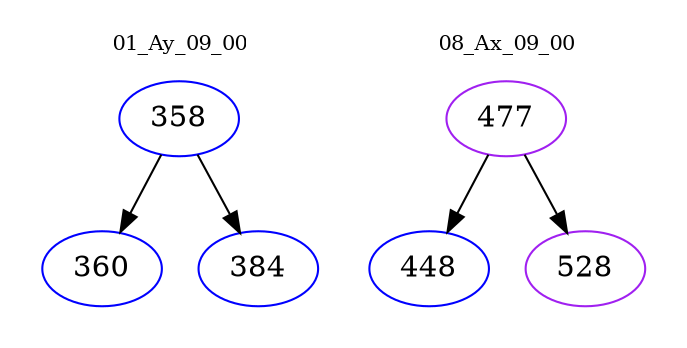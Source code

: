 digraph{
subgraph cluster_0 {
color = white
label = "01_Ay_09_00";
fontsize=10;
T0_358 [label="358", color="blue"]
T0_358 -> T0_360 [color="black"]
T0_360 [label="360", color="blue"]
T0_358 -> T0_384 [color="black"]
T0_384 [label="384", color="blue"]
}
subgraph cluster_1 {
color = white
label = "08_Ax_09_00";
fontsize=10;
T1_477 [label="477", color="purple"]
T1_477 -> T1_448 [color="black"]
T1_448 [label="448", color="blue"]
T1_477 -> T1_528 [color="black"]
T1_528 [label="528", color="purple"]
}
}
